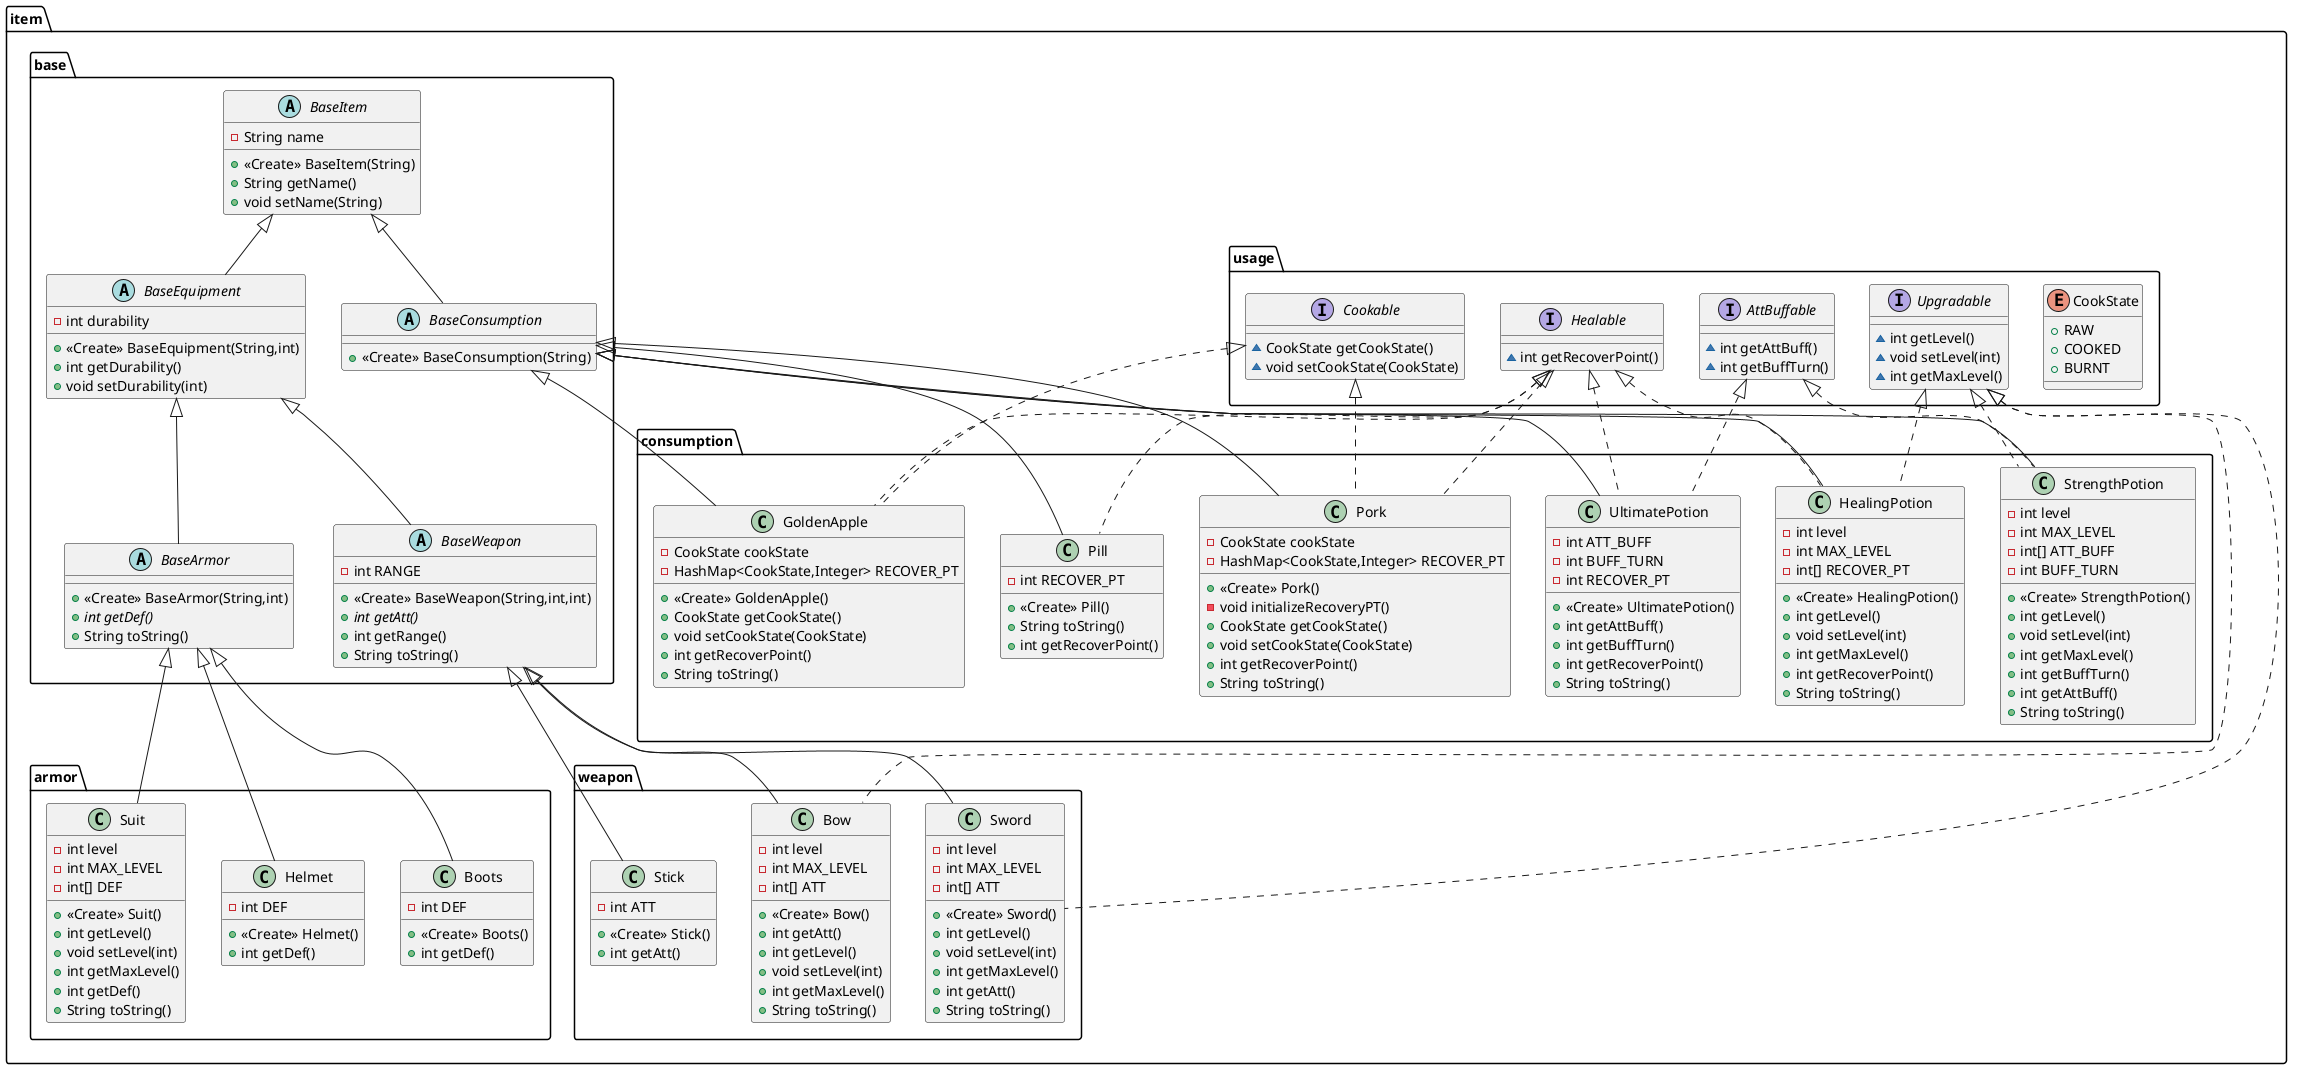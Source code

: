 @startuml
enum item.usage.CookState {
+  RAW
+  COOKED
+  BURNT
}
abstract class item.base.BaseConsumption {
+ <<Create>> BaseConsumption(String)
}
class item.consumption.Pork {
- CookState cookState
- HashMap<CookState,Integer> RECOVER_PT
+ <<Create>> Pork()
- void initializeRecoveryPT()
+ CookState getCookState()
+ void setCookState(CookState)
+ int getRecoverPoint()
+ String toString()
}
interface item.usage.Upgradable {
~ int getLevel()
~ void setLevel(int)
~ int getMaxLevel()
}
class item.armor.Boots {
- int DEF
+ <<Create>> Boots()
+ int getDef()
}
abstract class item.base.BaseItem {
- String name
+ <<Create>> BaseItem(String)
+ String getName()
+ void setName(String)
}
abstract class item.base.BaseArmor {
+ <<Create>> BaseArmor(String,int)
+ {abstract}int getDef()
+ String toString()
}
class item.weapon.Bow {
- int level
- int MAX_LEVEL
- int[] ATT
+ <<Create>> Bow()
+ int getAtt()
+ int getLevel()
+ void setLevel(int)
+ int getMaxLevel()
+ String toString()
}
class item.weapon.Stick {
- int ATT
+ <<Create>> Stick()
+ int getAtt()
}
class item.consumption.HealingPotion {
- int level
- int MAX_LEVEL
- int[] RECOVER_PT
+ <<Create>> HealingPotion()
+ int getLevel()
+ void setLevel(int)
+ int getMaxLevel()
+ int getRecoverPoint()
+ String toString()
}
class item.armor.Helmet {
- int DEF
+ <<Create>> Helmet()
+ int getDef()
}
interface item.usage.AttBuffable {
~ int getAttBuff()
~ int getBuffTurn()
}
class item.consumption.UltimatePotion {
- int ATT_BUFF
- int BUFF_TURN
- int RECOVER_PT
+ <<Create>> UltimatePotion()
+ int getAttBuff()
+ int getBuffTurn()
+ int getRecoverPoint()
+ String toString()
}
class item.armor.Suit {
- int level
- int MAX_LEVEL
- int[] DEF
+ <<Create>> Suit()
+ int getLevel()
+ void setLevel(int)
+ int getMaxLevel()
+ int getDef()
+ String toString()
}
abstract class item.base.BaseEquipment {
- int durability
+ <<Create>> BaseEquipment(String,int)
+ int getDurability()
+ void setDurability(int)
}
abstract class item.base.BaseWeapon {
- int RANGE
+ <<Create>> BaseWeapon(String,int,int)
+ {abstract}int getAtt()
+ int getRange()
+ String toString()
}
class item.consumption.GoldenApple {
- CookState cookState
- HashMap<CookState,Integer> RECOVER_PT
+ <<Create>> GoldenApple()
+ CookState getCookState()
+ void setCookState(CookState)
+ int getRecoverPoint()
+ String toString()
}
interface item.usage.Healable {
~ int getRecoverPoint()
}
class item.consumption.Pill {
- int RECOVER_PT
+ <<Create>> Pill()
+ String toString()
+ int getRecoverPoint()
}
interface item.usage.Cookable {
~ CookState getCookState()
~ void setCookState(CookState)
}
class item.consumption.StrengthPotion {
- int level
- int MAX_LEVEL
- int[] ATT_BUFF
- int BUFF_TURN
+ <<Create>> StrengthPotion()
+ int getLevel()
+ void setLevel(int)
+ int getMaxLevel()
+ int getBuffTurn()
+ int getAttBuff()
+ String toString()
}
class item.weapon.Sword {
- int level
- int MAX_LEVEL
- int[] ATT
+ <<Create>> Sword()
+ int getLevel()
+ void setLevel(int)
+ int getMaxLevel()
+ int getAtt()
+ String toString()
}


item.base.BaseItem <|-- item.base.BaseConsumption
item.usage.Cookable <|.. item.consumption.Pork
item.usage.Healable <|.. item.consumption.Pork
item.base.BaseConsumption <|-- item.consumption.Pork
item.base.BaseArmor <|-- item.armor.Boots
item.base.BaseEquipment <|-- item.base.BaseArmor
item.usage.Upgradable <|.. item.weapon.Bow
item.base.BaseWeapon <|-- item.weapon.Bow
item.base.BaseWeapon <|-- item.weapon.Stick
item.usage.Healable <|.. item.consumption.HealingPotion
item.usage.Upgradable <|.. item.consumption.HealingPotion
item.base.BaseConsumption <|-- item.consumption.HealingPotion
item.base.BaseArmor <|-- item.armor.Helmet
item.usage.AttBuffable <|.. item.consumption.UltimatePotion
item.usage.Healable <|.. item.consumption.UltimatePotion
item.base.BaseConsumption <|-- item.consumption.UltimatePotion
item.base.BaseArmor <|-- item.armor.Suit
item.base.BaseItem <|-- item.base.BaseEquipment
item.base.BaseEquipment <|-- item.base.BaseWeapon
item.usage.Cookable <|.. item.consumption.GoldenApple
item.usage.Healable <|.. item.consumption.GoldenApple
item.base.BaseConsumption <|-- item.consumption.GoldenApple
item.usage.Healable <|.. item.consumption.Pill
item.base.BaseConsumption <|-- item.consumption.Pill
item.usage.AttBuffable <|.. item.consumption.StrengthPotion
item.usage.Upgradable <|.. item.consumption.StrengthPotion
item.base.BaseConsumption <|-- item.consumption.StrengthPotion
item.usage.Upgradable <|.. item.weapon.Sword
item.base.BaseWeapon <|-- item.weapon.Sword
@enduml